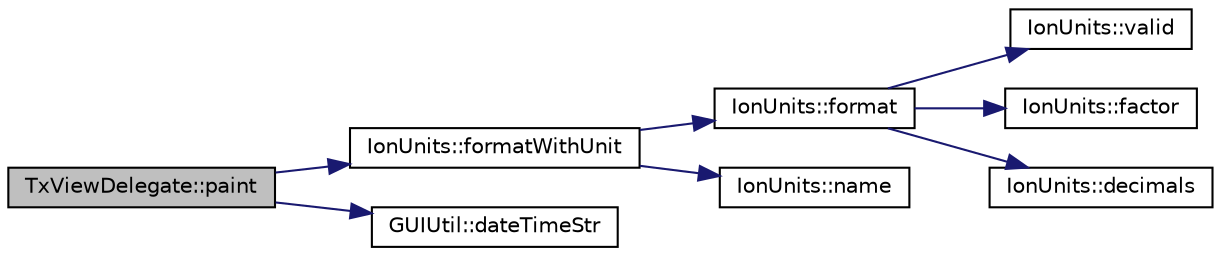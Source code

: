 digraph "TxViewDelegate::paint"
{
  edge [fontname="Helvetica",fontsize="10",labelfontname="Helvetica",labelfontsize="10"];
  node [fontname="Helvetica",fontsize="10",shape=record];
  rankdir="LR";
  Node2 [label="TxViewDelegate::paint",height=0.2,width=0.4,color="black", fillcolor="grey75", style="filled", fontcolor="black"];
  Node2 -> Node3 [color="midnightblue",fontsize="10",style="solid",fontname="Helvetica"];
  Node3 [label="IonUnits::formatWithUnit",height=0.2,width=0.4,color="black", fillcolor="white", style="filled",URL="$d7/dab/class_ion_units.html#a07052cd4b4b8496b73ffe657432a8624",tooltip="Format as string (with unit) "];
  Node3 -> Node4 [color="midnightblue",fontsize="10",style="solid",fontname="Helvetica"];
  Node4 [label="IonUnits::format",height=0.2,width=0.4,color="black", fillcolor="white", style="filled",URL="$d7/dab/class_ion_units.html#a7cf8cdbd0a24c418ae91b511fac5bee4",tooltip="Format as string. "];
  Node4 -> Node5 [color="midnightblue",fontsize="10",style="solid",fontname="Helvetica"];
  Node5 [label="IonUnits::valid",height=0.2,width=0.4,color="black", fillcolor="white", style="filled",URL="$d7/dab/class_ion_units.html#a23c5b1306ed473dbb2375a6675a2ce13",tooltip="Is unit ID valid? "];
  Node4 -> Node6 [color="midnightblue",fontsize="10",style="solid",fontname="Helvetica"];
  Node6 [label="IonUnits::factor",height=0.2,width=0.4,color="black", fillcolor="white", style="filled",URL="$d7/dab/class_ion_units.html#a210814a200496caf63083ed4abd1bd24",tooltip="Number of Satoshis (1e-8) per unit. "];
  Node4 -> Node7 [color="midnightblue",fontsize="10",style="solid",fontname="Helvetica"];
  Node7 [label="IonUnits::decimals",height=0.2,width=0.4,color="black", fillcolor="white", style="filled",URL="$d7/dab/class_ion_units.html#a5e9c7a5b666b858c171760273c51c9d7",tooltip="Number of decimals left. "];
  Node3 -> Node8 [color="midnightblue",fontsize="10",style="solid",fontname="Helvetica"];
  Node8 [label="IonUnits::name",height=0.2,width=0.4,color="black", fillcolor="white", style="filled",URL="$d7/dab/class_ion_units.html#a5bb4881389b09aeeb0bc235e87e0a42f",tooltip="Short name. "];
  Node2 -> Node9 [color="midnightblue",fontsize="10",style="solid",fontname="Helvetica"];
  Node9 [label="GUIUtil::dateTimeStr",height=0.2,width=0.4,color="black", fillcolor="white", style="filled",URL="$d1/d87/namespace_g_u_i_util.html#aae732a04fea25190081120bf0cc773e8"];
}
